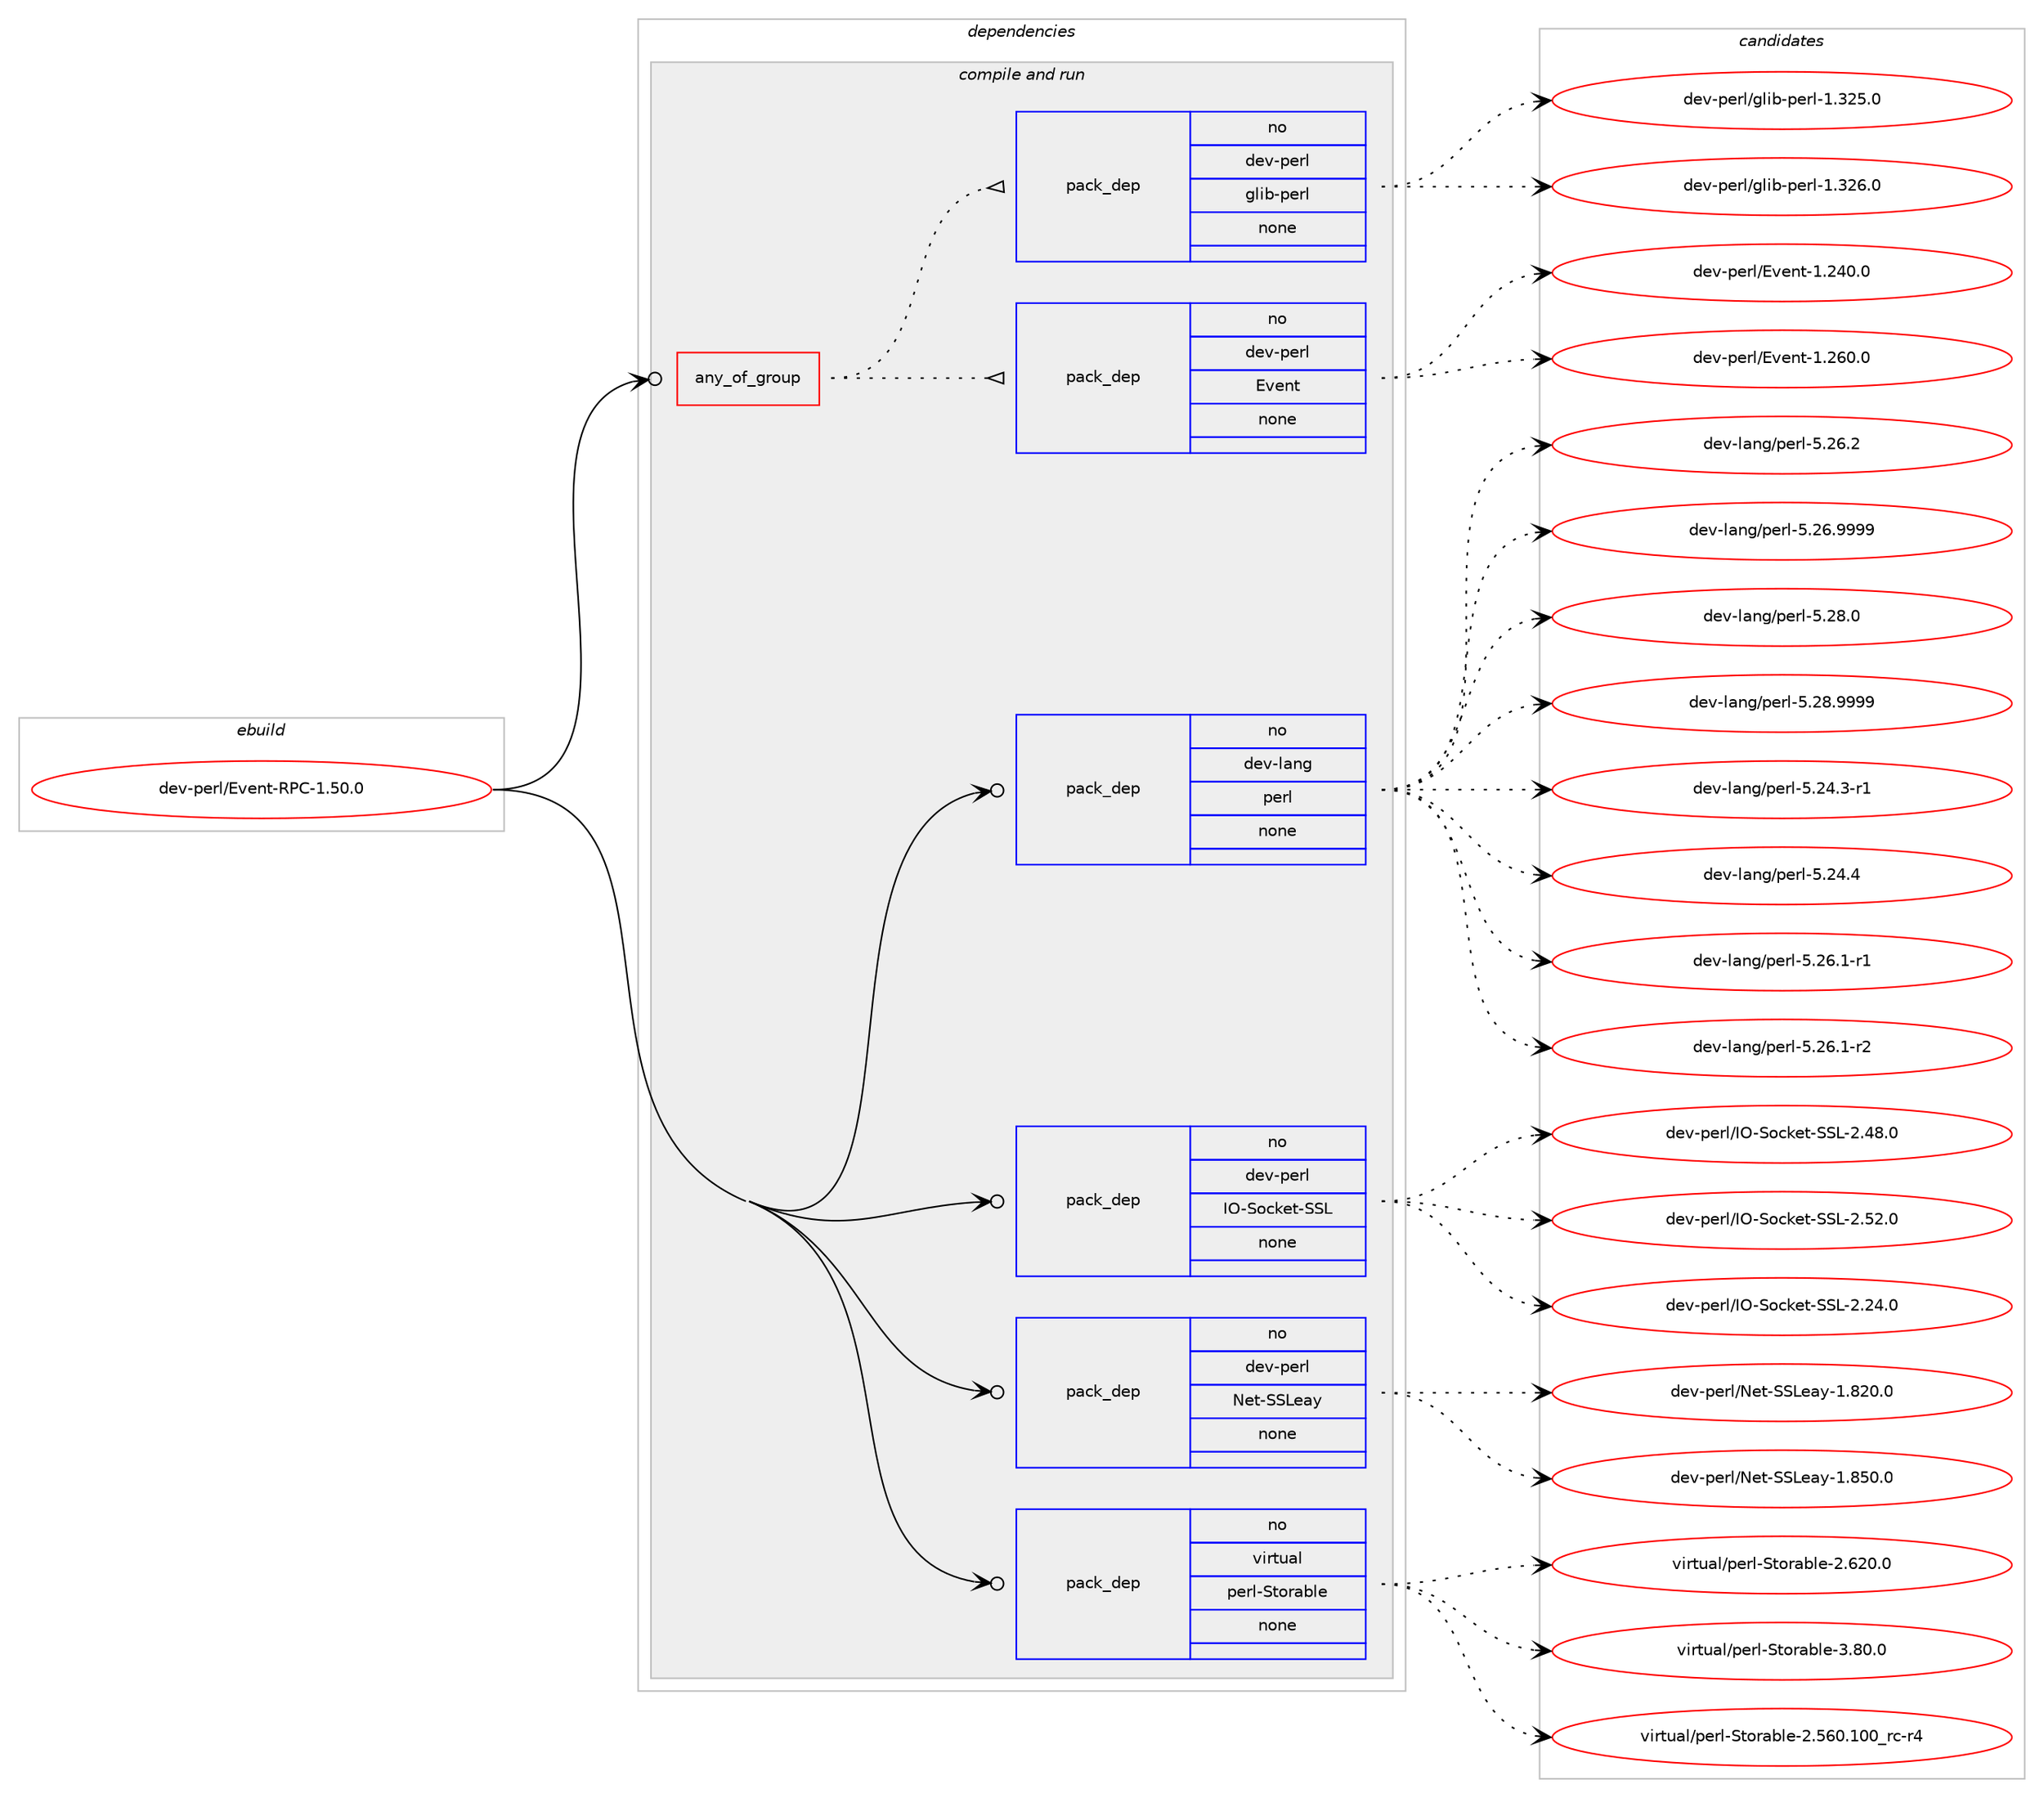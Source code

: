 digraph prolog {

# *************
# Graph options
# *************

newrank=true;
concentrate=true;
compound=true;
graph [rankdir=LR,fontname=Helvetica,fontsize=10,ranksep=1.5];#, ranksep=2.5, nodesep=0.2];
edge  [arrowhead=vee];
node  [fontname=Helvetica,fontsize=10];

# **********
# The ebuild
# **********

subgraph cluster_leftcol {
color=gray;
rank=same;
label=<<i>ebuild</i>>;
id [label="dev-perl/Event-RPC-1.50.0", color=red, width=4, href="../dev-perl/Event-RPC-1.50.0.svg"];
}

# ****************
# The dependencies
# ****************

subgraph cluster_midcol {
color=gray;
label=<<i>dependencies</i>>;
subgraph cluster_compile {
fillcolor="#eeeeee";
style=filled;
label=<<i>compile</i>>;
}
subgraph cluster_compileandrun {
fillcolor="#eeeeee";
style=filled;
label=<<i>compile and run</i>>;
subgraph any22481 {
dependency1380849 [label=<<TABLE BORDER="0" CELLBORDER="1" CELLSPACING="0" CELLPADDING="4"><TR><TD CELLPADDING="10">any_of_group</TD></TR></TABLE>>, shape=none, color=red];subgraph pack989740 {
dependency1380850 [label=<<TABLE BORDER="0" CELLBORDER="1" CELLSPACING="0" CELLPADDING="4" WIDTH="220"><TR><TD ROWSPAN="6" CELLPADDING="30">pack_dep</TD></TR><TR><TD WIDTH="110">no</TD></TR><TR><TD>dev-perl</TD></TR><TR><TD>Event</TD></TR><TR><TD>none</TD></TR><TR><TD></TD></TR></TABLE>>, shape=none, color=blue];
}
dependency1380849:e -> dependency1380850:w [weight=20,style="dotted",arrowhead="oinv"];
subgraph pack989741 {
dependency1380851 [label=<<TABLE BORDER="0" CELLBORDER="1" CELLSPACING="0" CELLPADDING="4" WIDTH="220"><TR><TD ROWSPAN="6" CELLPADDING="30">pack_dep</TD></TR><TR><TD WIDTH="110">no</TD></TR><TR><TD>dev-perl</TD></TR><TR><TD>glib-perl</TD></TR><TR><TD>none</TD></TR><TR><TD></TD></TR></TABLE>>, shape=none, color=blue];
}
dependency1380849:e -> dependency1380851:w [weight=20,style="dotted",arrowhead="oinv"];
}
id:e -> dependency1380849:w [weight=20,style="solid",arrowhead="odotvee"];
subgraph pack989742 {
dependency1380852 [label=<<TABLE BORDER="0" CELLBORDER="1" CELLSPACING="0" CELLPADDING="4" WIDTH="220"><TR><TD ROWSPAN="6" CELLPADDING="30">pack_dep</TD></TR><TR><TD WIDTH="110">no</TD></TR><TR><TD>dev-lang</TD></TR><TR><TD>perl</TD></TR><TR><TD>none</TD></TR><TR><TD></TD></TR></TABLE>>, shape=none, color=blue];
}
id:e -> dependency1380852:w [weight=20,style="solid",arrowhead="odotvee"];
subgraph pack989743 {
dependency1380853 [label=<<TABLE BORDER="0" CELLBORDER="1" CELLSPACING="0" CELLPADDING="4" WIDTH="220"><TR><TD ROWSPAN="6" CELLPADDING="30">pack_dep</TD></TR><TR><TD WIDTH="110">no</TD></TR><TR><TD>dev-perl</TD></TR><TR><TD>IO-Socket-SSL</TD></TR><TR><TD>none</TD></TR><TR><TD></TD></TR></TABLE>>, shape=none, color=blue];
}
id:e -> dependency1380853:w [weight=20,style="solid",arrowhead="odotvee"];
subgraph pack989744 {
dependency1380854 [label=<<TABLE BORDER="0" CELLBORDER="1" CELLSPACING="0" CELLPADDING="4" WIDTH="220"><TR><TD ROWSPAN="6" CELLPADDING="30">pack_dep</TD></TR><TR><TD WIDTH="110">no</TD></TR><TR><TD>dev-perl</TD></TR><TR><TD>Net-SSLeay</TD></TR><TR><TD>none</TD></TR><TR><TD></TD></TR></TABLE>>, shape=none, color=blue];
}
id:e -> dependency1380854:w [weight=20,style="solid",arrowhead="odotvee"];
subgraph pack989745 {
dependency1380855 [label=<<TABLE BORDER="0" CELLBORDER="1" CELLSPACING="0" CELLPADDING="4" WIDTH="220"><TR><TD ROWSPAN="6" CELLPADDING="30">pack_dep</TD></TR><TR><TD WIDTH="110">no</TD></TR><TR><TD>virtual</TD></TR><TR><TD>perl-Storable</TD></TR><TR><TD>none</TD></TR><TR><TD></TD></TR></TABLE>>, shape=none, color=blue];
}
id:e -> dependency1380855:w [weight=20,style="solid",arrowhead="odotvee"];
}
subgraph cluster_run {
fillcolor="#eeeeee";
style=filled;
label=<<i>run</i>>;
}
}

# **************
# The candidates
# **************

subgraph cluster_choices {
rank=same;
color=gray;
label=<<i>candidates</i>>;

subgraph choice989740 {
color=black;
nodesep=1;
choice1001011184511210111410847691181011101164549465052484648 [label="dev-perl/Event-1.240.0", color=red, width=4,href="../dev-perl/Event-1.240.0.svg"];
choice1001011184511210111410847691181011101164549465054484648 [label="dev-perl/Event-1.260.0", color=red, width=4,href="../dev-perl/Event-1.260.0.svg"];
dependency1380850:e -> choice1001011184511210111410847691181011101164549465052484648:w [style=dotted,weight="100"];
dependency1380850:e -> choice1001011184511210111410847691181011101164549465054484648:w [style=dotted,weight="100"];
}
subgraph choice989741 {
color=black;
nodesep=1;
choice100101118451121011141084710310810598451121011141084549465150534648 [label="dev-perl/glib-perl-1.325.0", color=red, width=4,href="../dev-perl/glib-perl-1.325.0.svg"];
choice100101118451121011141084710310810598451121011141084549465150544648 [label="dev-perl/glib-perl-1.326.0", color=red, width=4,href="../dev-perl/glib-perl-1.326.0.svg"];
dependency1380851:e -> choice100101118451121011141084710310810598451121011141084549465150534648:w [style=dotted,weight="100"];
dependency1380851:e -> choice100101118451121011141084710310810598451121011141084549465150544648:w [style=dotted,weight="100"];
}
subgraph choice989742 {
color=black;
nodesep=1;
choice100101118451089711010347112101114108455346505246514511449 [label="dev-lang/perl-5.24.3-r1", color=red, width=4,href="../dev-lang/perl-5.24.3-r1.svg"];
choice10010111845108971101034711210111410845534650524652 [label="dev-lang/perl-5.24.4", color=red, width=4,href="../dev-lang/perl-5.24.4.svg"];
choice100101118451089711010347112101114108455346505446494511449 [label="dev-lang/perl-5.26.1-r1", color=red, width=4,href="../dev-lang/perl-5.26.1-r1.svg"];
choice100101118451089711010347112101114108455346505446494511450 [label="dev-lang/perl-5.26.1-r2", color=red, width=4,href="../dev-lang/perl-5.26.1-r2.svg"];
choice10010111845108971101034711210111410845534650544650 [label="dev-lang/perl-5.26.2", color=red, width=4,href="../dev-lang/perl-5.26.2.svg"];
choice10010111845108971101034711210111410845534650544657575757 [label="dev-lang/perl-5.26.9999", color=red, width=4,href="../dev-lang/perl-5.26.9999.svg"];
choice10010111845108971101034711210111410845534650564648 [label="dev-lang/perl-5.28.0", color=red, width=4,href="../dev-lang/perl-5.28.0.svg"];
choice10010111845108971101034711210111410845534650564657575757 [label="dev-lang/perl-5.28.9999", color=red, width=4,href="../dev-lang/perl-5.28.9999.svg"];
dependency1380852:e -> choice100101118451089711010347112101114108455346505246514511449:w [style=dotted,weight="100"];
dependency1380852:e -> choice10010111845108971101034711210111410845534650524652:w [style=dotted,weight="100"];
dependency1380852:e -> choice100101118451089711010347112101114108455346505446494511449:w [style=dotted,weight="100"];
dependency1380852:e -> choice100101118451089711010347112101114108455346505446494511450:w [style=dotted,weight="100"];
dependency1380852:e -> choice10010111845108971101034711210111410845534650544650:w [style=dotted,weight="100"];
dependency1380852:e -> choice10010111845108971101034711210111410845534650544657575757:w [style=dotted,weight="100"];
dependency1380852:e -> choice10010111845108971101034711210111410845534650564648:w [style=dotted,weight="100"];
dependency1380852:e -> choice10010111845108971101034711210111410845534650564657575757:w [style=dotted,weight="100"];
}
subgraph choice989743 {
color=black;
nodesep=1;
choice100101118451121011141084773794583111991071011164583837645504650524648 [label="dev-perl/IO-Socket-SSL-2.24.0", color=red, width=4,href="../dev-perl/IO-Socket-SSL-2.24.0.svg"];
choice100101118451121011141084773794583111991071011164583837645504652564648 [label="dev-perl/IO-Socket-SSL-2.48.0", color=red, width=4,href="../dev-perl/IO-Socket-SSL-2.48.0.svg"];
choice100101118451121011141084773794583111991071011164583837645504653504648 [label="dev-perl/IO-Socket-SSL-2.52.0", color=red, width=4,href="../dev-perl/IO-Socket-SSL-2.52.0.svg"];
dependency1380853:e -> choice100101118451121011141084773794583111991071011164583837645504650524648:w [style=dotted,weight="100"];
dependency1380853:e -> choice100101118451121011141084773794583111991071011164583837645504652564648:w [style=dotted,weight="100"];
dependency1380853:e -> choice100101118451121011141084773794583111991071011164583837645504653504648:w [style=dotted,weight="100"];
}
subgraph choice989744 {
color=black;
nodesep=1;
choice10010111845112101114108477810111645838376101971214549465650484648 [label="dev-perl/Net-SSLeay-1.820.0", color=red, width=4,href="../dev-perl/Net-SSLeay-1.820.0.svg"];
choice10010111845112101114108477810111645838376101971214549465653484648 [label="dev-perl/Net-SSLeay-1.850.0", color=red, width=4,href="../dev-perl/Net-SSLeay-1.850.0.svg"];
dependency1380854:e -> choice10010111845112101114108477810111645838376101971214549465650484648:w [style=dotted,weight="100"];
dependency1380854:e -> choice10010111845112101114108477810111645838376101971214549465653484648:w [style=dotted,weight="100"];
}
subgraph choice989745 {
color=black;
nodesep=1;
choice1181051141161179710847112101114108458311611111497981081014550465354484649484895114994511452 [label="virtual/perl-Storable-2.560.100_rc-r4", color=red, width=4,href="../virtual/perl-Storable-2.560.100_rc-r4.svg"];
choice1181051141161179710847112101114108458311611111497981081014550465450484648 [label="virtual/perl-Storable-2.620.0", color=red, width=4,href="../virtual/perl-Storable-2.620.0.svg"];
choice11810511411611797108471121011141084583116111114979810810145514656484648 [label="virtual/perl-Storable-3.80.0", color=red, width=4,href="../virtual/perl-Storable-3.80.0.svg"];
dependency1380855:e -> choice1181051141161179710847112101114108458311611111497981081014550465354484649484895114994511452:w [style=dotted,weight="100"];
dependency1380855:e -> choice1181051141161179710847112101114108458311611111497981081014550465450484648:w [style=dotted,weight="100"];
dependency1380855:e -> choice11810511411611797108471121011141084583116111114979810810145514656484648:w [style=dotted,weight="100"];
}
}

}
